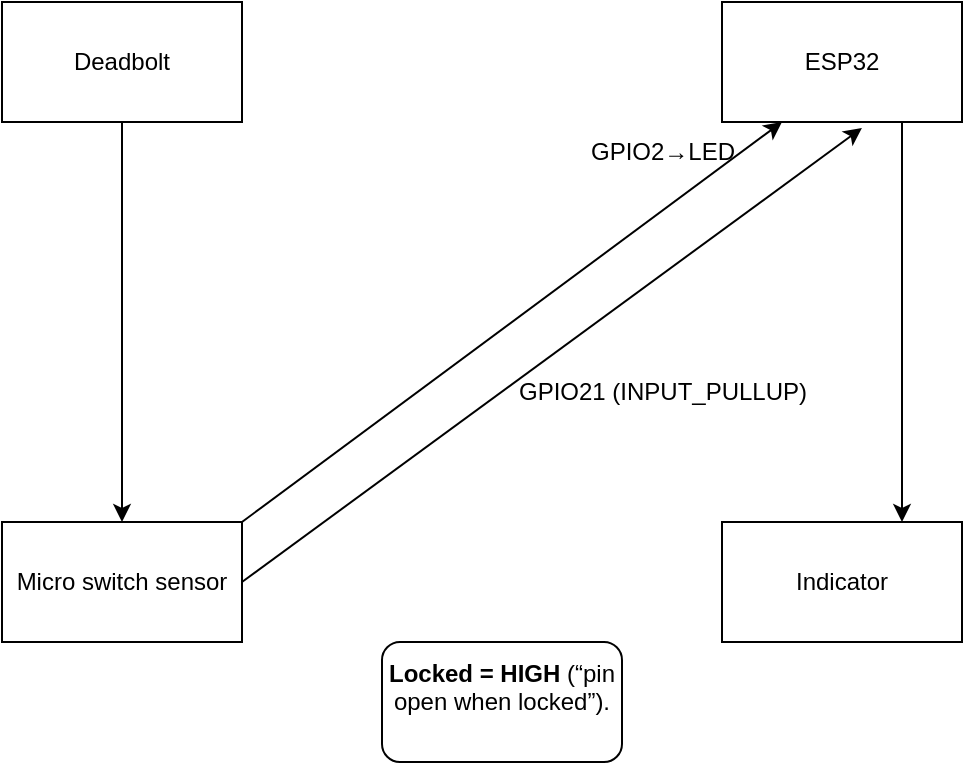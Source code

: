 <mxfile version="28.1.0">
  <diagram name="‫עמוד-1‬" id="IZYWArRHFjgR5t-6buuI">
    <mxGraphModel dx="1665" dy="777" grid="1" gridSize="10" guides="1" tooltips="1" connect="1" arrows="1" fold="1" page="1" pageScale="1" pageWidth="827" pageHeight="1169" math="0" shadow="0">
      <root>
        <mxCell id="0" />
        <mxCell id="1" parent="0" />
        <mxCell id="BVSIak_zL7ex7Kg4MeXP-1" value="Deadbolt" style="rounded=0;whiteSpace=wrap;html=1;" parent="1" vertex="1">
          <mxGeometry x="120" y="100" width="120" height="60" as="geometry" />
        </mxCell>
        <mxCell id="BVSIak_zL7ex7Kg4MeXP-2" value="Micro switch sensor" style="rounded=0;whiteSpace=wrap;html=1;" parent="1" vertex="1">
          <mxGeometry x="120" y="360" width="120" height="60" as="geometry" />
        </mxCell>
        <mxCell id="BVSIak_zL7ex7Kg4MeXP-3" value="ESP32" style="rounded=0;whiteSpace=wrap;html=1;" parent="1" vertex="1">
          <mxGeometry x="480" y="100" width="120" height="60" as="geometry" />
        </mxCell>
        <mxCell id="BVSIak_zL7ex7Kg4MeXP-4" value="Indicator" style="rounded=0;whiteSpace=wrap;html=1;" parent="1" vertex="1">
          <mxGeometry x="480" y="360" width="120" height="60" as="geometry" />
        </mxCell>
        <mxCell id="BVSIak_zL7ex7Kg4MeXP-5" value="" style="endArrow=classic;html=1;rounded=0;exitX=0.5;exitY=1;exitDx=0;exitDy=0;" parent="1" source="BVSIak_zL7ex7Kg4MeXP-1" target="BVSIak_zL7ex7Kg4MeXP-2" edge="1">
          <mxGeometry width="50" height="50" relative="1" as="geometry">
            <mxPoint x="390" y="330" as="sourcePoint" />
            <mxPoint x="440" y="280" as="targetPoint" />
          </mxGeometry>
        </mxCell>
        <mxCell id="BVSIak_zL7ex7Kg4MeXP-6" value="" style="endArrow=classic;html=1;rounded=0;entryX=0.25;entryY=1;entryDx=0;entryDy=0;exitX=1;exitY=0;exitDx=0;exitDy=0;" parent="1" source="BVSIak_zL7ex7Kg4MeXP-2" target="BVSIak_zL7ex7Kg4MeXP-3" edge="1">
          <mxGeometry width="50" height="50" relative="1" as="geometry">
            <mxPoint x="240" y="360" as="sourcePoint" />
            <mxPoint x="440" y="280" as="targetPoint" />
          </mxGeometry>
        </mxCell>
        <mxCell id="BVSIak_zL7ex7Kg4MeXP-9" value="GPIO2→LED" style="text;html=1;align=center;verticalAlign=middle;resizable=0;points=[];autosize=1;strokeColor=none;fillColor=none;" parent="1" vertex="1">
          <mxGeometry x="400" y="160" width="100" height="30" as="geometry" />
        </mxCell>
        <mxCell id="BVSIak_zL7ex7Kg4MeXP-11" value="" style="endArrow=classic;html=1;rounded=0;entryX=0.583;entryY=1.05;entryDx=0;entryDy=0;exitX=1;exitY=0.5;exitDx=0;exitDy=0;entryPerimeter=0;" parent="1" source="BVSIak_zL7ex7Kg4MeXP-2" target="BVSIak_zL7ex7Kg4MeXP-3" edge="1">
          <mxGeometry width="50" height="50" relative="1" as="geometry">
            <mxPoint x="240" y="400" as="sourcePoint" />
            <mxPoint x="510" y="200" as="targetPoint" />
          </mxGeometry>
        </mxCell>
        <mxCell id="BVSIak_zL7ex7Kg4MeXP-12" value="GPIO21 (INPUT_PULLUP)" style="text;html=1;align=center;verticalAlign=middle;resizable=0;points=[];autosize=1;strokeColor=none;fillColor=none;" parent="1" vertex="1">
          <mxGeometry x="365" y="280" width="170" height="30" as="geometry" />
        </mxCell>
        <mxCell id="BVSIak_zL7ex7Kg4MeXP-13" value="" style="endArrow=classic;html=1;rounded=0;entryX=0.75;entryY=0;entryDx=0;entryDy=0;exitX=0.75;exitY=1;exitDx=0;exitDy=0;" parent="1" source="BVSIak_zL7ex7Kg4MeXP-3" target="BVSIak_zL7ex7Kg4MeXP-4" edge="1">
          <mxGeometry width="50" height="50" relative="1" as="geometry">
            <mxPoint x="570" y="230" as="sourcePoint" />
            <mxPoint x="440" y="280" as="targetPoint" />
          </mxGeometry>
        </mxCell>
        <mxCell id="BVSIak_zL7ex7Kg4MeXP-14" value="&#xa;&lt;strong data-end=&quot;1172&quot; data-start=&quot;1155&quot;&gt;Locked = HIGH&lt;/strong&gt; (“pin open when locked”).&#xa;&#xa;" style="rounded=1;whiteSpace=wrap;html=1;" parent="1" vertex="1">
          <mxGeometry x="310" y="420" width="120" height="60" as="geometry" />
        </mxCell>
      </root>
    </mxGraphModel>
  </diagram>
</mxfile>
